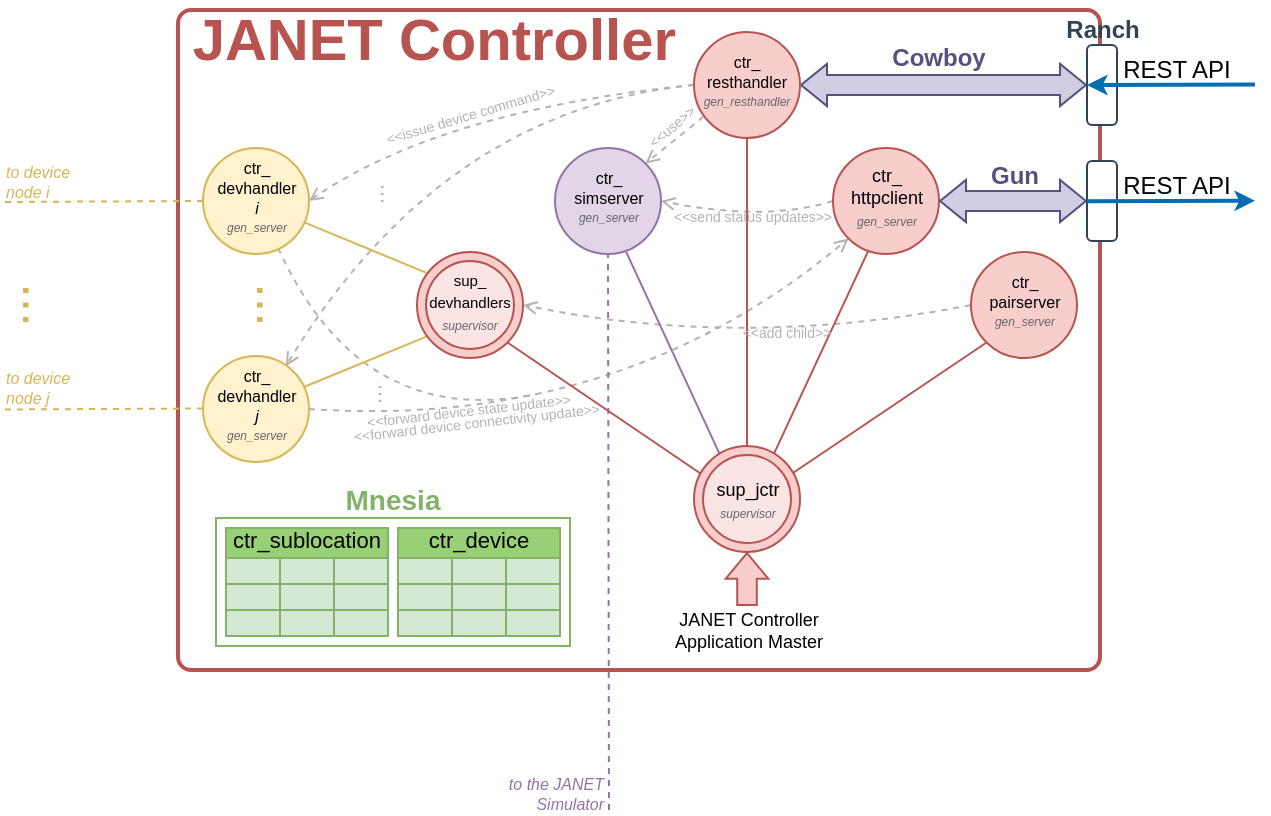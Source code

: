 <mxfile version="15.6.6" type="device"><diagram id="-euwEHuLAABueU_JKLGP" name="Page-1"><mxGraphModel dx="-1304" dy="-481" grid="1" gridSize="10" guides="1" tooltips="1" connect="1" arrows="1" fold="1" page="1" pageScale="1" pageWidth="827" pageHeight="1169" math="0" shadow="0"><root><mxCell id="0"/><mxCell id="1" parent="0"/><mxCell id="Iio4LODvZ3KNPNZBQGYx-401" value="" style="curved=1;endArrow=open;html=1;rounded=0;labelBackgroundColor=default;fontSize=29;fontColor=default;dashed=1;strokeColor=#B3B3B3;endFill=0;endSize=5;startSize=3;exitX=0;exitY=0.5;exitDx=0;exitDy=0;entryX=1;entryY=0.5;entryDx=0;entryDy=0;" edge="1" parent="1" source="Iio4LODvZ3KNPNZBQGYx-378" target="Iio4LODvZ3KNPNZBQGYx-368"><mxGeometry width="50" height="50" relative="1" as="geometry"><mxPoint x="3665.0" y="1221.5" as="sourcePoint"/><mxPoint x="3464.738" y="1364.762" as="targetPoint"/><Array as="points"><mxPoint x="3528.5" y="1224"/></Array></mxGeometry></mxCell><mxCell id="Iio4LODvZ3KNPNZBQGYx-400" value="" style="curved=1;endArrow=open;html=1;rounded=0;labelBackgroundColor=default;fontSize=29;fontColor=default;dashed=1;strokeColor=#B3B3B3;endFill=0;endSize=5;startSize=3;exitX=0;exitY=0.5;exitDx=0;exitDy=0;entryX=0.781;entryY=0.097;entryDx=0;entryDy=0;entryPerimeter=0;" edge="1" parent="1" source="Iio4LODvZ3KNPNZBQGYx-378" target="Iio4LODvZ3KNPNZBQGYx-376"><mxGeometry width="50" height="50" relative="1" as="geometry"><mxPoint x="3558.5" y="1314" as="sourcePoint"/><mxPoint x="3608.5" y="1264" as="targetPoint"/><Array as="points"><mxPoint x="3528.5" y="1224"/></Array></mxGeometry></mxCell><mxCell id="Iio4LODvZ3KNPNZBQGYx-587" value="" style="curved=1;endArrow=open;html=1;rounded=0;labelBackgroundColor=default;fontSize=29;fontColor=default;dashed=1;strokeColor=#B3B3B3;endFill=0;endSize=5;startSize=3;exitX=0;exitY=0.5;exitDx=0;exitDy=0;entryX=1;entryY=0.5;entryDx=0;entryDy=0;" edge="1" parent="1" source="Iio4LODvZ3KNPNZBQGYx-193" target="Iio4LODvZ3KNPNZBQGYx-372"><mxGeometry width="50" height="50" relative="1" as="geometry"><mxPoint x="3803.5" y="1331.5" as="sourcePoint"/><mxPoint x="3579.5" y="1331.5" as="targetPoint"/><Array as="points"><mxPoint x="3690" y="1280"/></Array></mxGeometry></mxCell><mxCell id="Iio4LODvZ3KNPNZBQGYx-409" value="" style="curved=1;endArrow=none;html=1;rounded=0;labelBackgroundColor=default;fontSize=29;fontColor=default;dashed=1;strokeColor=#B3B3B3;endFill=0;endSize=5;startSize=3;exitX=0.708;exitY=0.942;exitDx=0;exitDy=0;exitPerimeter=0;" edge="1" parent="1" source="Iio4LODvZ3KNPNZBQGYx-368"><mxGeometry width="50" height="50" relative="1" as="geometry"><mxPoint x="3472.5" y="1383.5" as="sourcePoint"/><mxPoint x="3576.5" y="1366" as="targetPoint"/><Array as="points"><mxPoint x="3488.5" y="1384"/></Array></mxGeometry></mxCell><mxCell id="Iio4LODvZ3KNPNZBQGYx-407" value="" style="curved=1;endArrow=open;html=1;rounded=0;labelBackgroundColor=default;fontSize=29;fontColor=default;dashed=1;strokeColor=#B3B3B3;endFill=0;endSize=5;startSize=3;exitX=1;exitY=0.5;exitDx=0;exitDy=0;entryX=0;entryY=1;entryDx=0;entryDy=0;" edge="1" parent="1" source="Iio4LODvZ3KNPNZBQGYx-376" target="Iio4LODvZ3KNPNZBQGYx-193"><mxGeometry width="50" height="50" relative="1" as="geometry"><mxPoint x="3708.0" y="1284" as="sourcePoint"/><mxPoint x="3503.893" y="1424.641" as="targetPoint"/><Array as="points"><mxPoint x="3618.5" y="1384"/></Array></mxGeometry></mxCell><mxCell id="Iio4LODvZ3KNPNZBQGYx-412" value="" style="curved=1;endArrow=open;html=1;rounded=0;labelBackgroundColor=default;fontSize=29;fontColor=default;dashed=1;strokeColor=#B3B3B3;endFill=0;endSize=5;startSize=3;exitX=0;exitY=0.5;exitDx=0;exitDy=0;entryX=1;entryY=0.5;entryDx=0;entryDy=0;" edge="1" parent="1" source="Iio4LODvZ3KNPNZBQGYx-379" target="Iio4LODvZ3KNPNZBQGYx-366"><mxGeometry width="50" height="50" relative="1" as="geometry"><mxPoint x="3472.5" y="1383.5" as="sourcePoint"/><mxPoint x="3742.262" y="1298.238" as="targetPoint"/><Array as="points"><mxPoint x="3678.5" y="1344"/></Array></mxGeometry></mxCell><mxCell id="Iio4LODvZ3KNPNZBQGYx-178" value="" style="rounded=1;whiteSpace=wrap;html=1;labelBackgroundColor=default;fontSize=9;strokeWidth=2;fillColor=none;gradientDirection=radial;verticalAlign=middle;strokeColor=#b85450;arcSize=2;fontColor=default;" vertex="1" parent="1"><mxGeometry x="3397" y="1174" width="461" height="330" as="geometry"/></mxCell><mxCell id="Iio4LODvZ3KNPNZBQGYx-182" style="rounded=0;orthogonalLoop=1;jettySize=auto;html=1;fontSize=28;strokeColor=#d6b656;endArrow=none;endFill=0;fillColor=#fff2cc;labelBackgroundColor=default;fontColor=default;entryX=0.094;entryY=0.796;entryDx=0;entryDy=0;entryPerimeter=0;exitX=0.947;exitY=0.295;exitDx=0;exitDy=0;exitPerimeter=0;" edge="1" parent="1" source="Iio4LODvZ3KNPNZBQGYx-376" target="Iio4LODvZ3KNPNZBQGYx-366"><mxGeometry x="3224" y="1085" as="geometry"><mxPoint x="3378.5" y="1344" as="targetPoint"/><mxPoint x="3378.5" y="1444" as="sourcePoint"/></mxGeometry></mxCell><mxCell id="Iio4LODvZ3KNPNZBQGYx-187" style="rounded=0;orthogonalLoop=1;jettySize=auto;html=1;fontSize=28;strokeColor=#9673a6;endArrow=none;endFill=0;fillColor=#e1d5e7;exitX=0.672;exitY=0.981;exitDx=0;exitDy=0;labelBackgroundColor=default;fontColor=default;entryX=0.239;entryY=0.07;entryDx=0;entryDy=0;exitPerimeter=0;entryPerimeter=0;" edge="1" parent="1" source="Iio4LODvZ3KNPNZBQGYx-372" target="Iio4LODvZ3KNPNZBQGYx-238"><mxGeometry x="3244" y="1105" as="geometry"><mxPoint x="3616.377" y="1406.855" as="targetPoint"/><mxPoint x="3581.517" y="1341.569" as="sourcePoint"/></mxGeometry></mxCell><mxCell id="Iio4LODvZ3KNPNZBQGYx-188" style="rounded=0;orthogonalLoop=1;jettySize=auto;html=1;fontSize=28;strokeColor=#b85450;endArrow=none;endFill=0;fillColor=#f8cecc;exitX=0.756;exitY=0.07;exitDx=0;exitDy=0;entryX=0.332;entryY=0.972;entryDx=0;entryDy=0;labelBackgroundColor=default;fontColor=default;exitPerimeter=0;entryPerimeter=0;" edge="1" parent="1" target="Iio4LODvZ3KNPNZBQGYx-193" source="Iio4LODvZ3KNPNZBQGYx-238"><mxGeometry x="3244" y="1105" as="geometry"><mxPoint x="3785" y="1370" as="targetPoint"/><mxPoint x="3650.138" y="1418.462" as="sourcePoint"/></mxGeometry></mxCell><mxCell id="Iio4LODvZ3KNPNZBQGYx-189" style="rounded=0;orthogonalLoop=1;jettySize=auto;html=1;fontSize=28;strokeColor=#b85450;endArrow=none;endFill=0;fillColor=#f8cecc;exitX=0.5;exitY=0;exitDx=0;exitDy=0;entryX=0.5;entryY=1;entryDx=0;entryDy=0;labelBackgroundColor=default;fontColor=default;" edge="1" parent="1" target="Iio4LODvZ3KNPNZBQGYx-378" source="Iio4LODvZ3KNPNZBQGYx-238"><mxGeometry x="3254" y="1115" as="geometry"><mxPoint x="3671.377" y="1341.092" as="targetPoint"/><mxPoint x="3634.556" y="1406.272" as="sourcePoint"/></mxGeometry></mxCell><mxCell id="Iio4LODvZ3KNPNZBQGYx-190" value="JANET Controller" style="text;html=1;align=right;verticalAlign=middle;resizable=0;points=[];autosize=1;strokeColor=none;fillColor=none;fontSize=29;fontColor=#B85450;labelBackgroundColor=none;fontStyle=1" vertex="1" parent="1"><mxGeometry x="3386.5" y="1169" width="260" height="40" as="geometry"/></mxCell><mxCell id="Iio4LODvZ3KNPNZBQGYx-193" value="ctr_&lt;br style=&quot;font-size: 9px&quot;&gt;httpclient&lt;br style=&quot;font-size: 8px&quot;&gt;&lt;font style=&quot;font-size: 6px&quot; color=&quot;#666666&quot;&gt;&lt;i style=&quot;line-height: 1&quot;&gt;gen_server&lt;/i&gt;&lt;/font&gt;" style="ellipse;whiteSpace=wrap;html=1;aspect=fixed;fontSize=9;fillColor=#f8cecc;strokeColor=#b85450;spacingTop=-3;labelBackgroundColor=none;fontColor=default;" vertex="1" parent="1"><mxGeometry x="3724.5" y="1243" width="53" height="53" as="geometry"/></mxCell><mxCell id="Iio4LODvZ3KNPNZBQGYx-241" value="&amp;lt;&amp;lt;add child&amp;gt;&amp;gt;" style="text;html=1;align=center;verticalAlign=middle;resizable=0;points=[];autosize=1;strokeColor=none;fillColor=none;fontSize=7;fontColor=#B3B3B3;rotation=0;labelBackgroundColor=none;" vertex="1" parent="1"><mxGeometry x="3670.5" y="1330.5" width="60" height="10" as="geometry"/></mxCell><mxCell id="Iio4LODvZ3KNPNZBQGYx-242" value="" style="shape=flexArrow;endArrow=classic;startArrow=classic;html=1;rounded=0;fontSize=9;fontColor=default;strokeColor=#56517e;fillColor=#d0cee2;exitX=1;exitY=0.5;exitDx=0;exitDy=0;width=10;endSize=4;startWidth=10.048;startSize=4;endWidth=10.048;labelBackgroundColor=default;entryX=0;entryY=0.5;entryDx=0;entryDy=0;" edge="1" parent="1" source="Iio4LODvZ3KNPNZBQGYx-378" target="Iio4LODvZ3KNPNZBQGYx-245"><mxGeometry x="3708" y="1173.38" width="100" height="100" as="geometry"><mxPoint x="3709.5" y="1211.38" as="sourcePoint"/><mxPoint x="3894" y="1211.38" as="targetPoint"/></mxGeometry></mxCell><mxCell id="Iio4LODvZ3KNPNZBQGYx-243" value="Cowboy" style="text;html=1;align=center;verticalAlign=middle;resizable=0;points=[];autosize=1;strokeColor=none;fillColor=none;fontSize=12;fontColor=#56517E;fontStyle=1;labelBackgroundColor=none;" vertex="1" parent="1"><mxGeometry x="3746.5" y="1188" width="60" height="20" as="geometry"/></mxCell><mxCell id="Iio4LODvZ3KNPNZBQGYx-245" value="" style="rounded=1;whiteSpace=wrap;html=1;shadow=0;labelBackgroundColor=default;sketch=0;fontSize=14;strokeColor=#314354;strokeWidth=1;fillColor=default;gradientDirection=radial;align=center;verticalAlign=middle;fontColor=default;arcSize=17;" vertex="1" parent="1"><mxGeometry x="3851.5" y="1191.5" width="15" height="40" as="geometry"/></mxCell><mxCell id="Iio4LODvZ3KNPNZBQGYx-246" style="rounded=0;orthogonalLoop=1;jettySize=auto;html=1;fontSize=28;strokeColor=#006EAF;endArrow=classic;endFill=1;fillColor=#1ba1e2;strokeWidth=2;endSize=4;labelBackgroundColor=default;fontColor=default;entryX=0;entryY=0.5;entryDx=0;entryDy=0;" edge="1" parent="1" target="Iio4LODvZ3KNPNZBQGYx-245"><mxGeometry x="3623.76" y="971.06" as="geometry"><mxPoint x="3898.5" y="1212" as="targetPoint"/><mxPoint x="3935.5" y="1211.3" as="sourcePoint"/></mxGeometry></mxCell><mxCell id="Iio4LODvZ3KNPNZBQGYx-247" value="REST API" style="text;html=1;align=center;verticalAlign=middle;resizable=0;points=[];autosize=1;strokeColor=none;fillColor=none;fontSize=12;fontColor=default;labelBackgroundColor=none;" vertex="1" parent="1"><mxGeometry x="3860.5" y="1193.5" width="70" height="20" as="geometry"/></mxCell><mxCell id="Iio4LODvZ3KNPNZBQGYx-250" style="edgeStyle=none;rounded=0;orthogonalLoop=1;jettySize=auto;html=1;dashed=1;fontSize=12;fontColor=default;startArrow=none;endArrow=none;endFill=0;startSize=4;endSize=4;strokeColor=#d6b656;strokeWidth=1;fillColor=#fff2cc;startFill=0;labelBackgroundColor=none;exitX=0;exitY=0.5;exitDx=0;exitDy=0;" edge="1" parent="1" source="Iio4LODvZ3KNPNZBQGYx-368"><mxGeometry relative="1" as="geometry"><mxPoint x="3308.5" y="1270" as="targetPoint"/><mxPoint x="3338.5" y="1249" as="sourcePoint"/></mxGeometry></mxCell><mxCell id="Iio4LODvZ3KNPNZBQGYx-255" value="..." style="text;align=center;verticalAlign=middle;resizable=0;points=[];autosize=1;strokeColor=none;fillColor=none;fontSize=26;spacing=0;fontColor=#D6B656;labelBackgroundColor=none;rotation=90;" vertex="1" parent="1"><mxGeometry x="3428.5" y="1301.5" width="40" height="40" as="geometry"/></mxCell><mxCell id="Iio4LODvZ3KNPNZBQGYx-361" value="" style="group;fontColor=default;labelBackgroundColor=none;spacingLeft=0;" vertex="1" connectable="0" parent="1"><mxGeometry x="3655" y="1392" width="53" height="53" as="geometry"/></mxCell><mxCell id="Iio4LODvZ3KNPNZBQGYx-238" value="" style="ellipse;whiteSpace=wrap;html=1;aspect=fixed;shadow=0;labelBackgroundColor=default;sketch=0;fontSize=9;strokeColor=#b85450;strokeWidth=1;fillColor=#f8cecc;gradientDirection=radial;align=center;verticalAlign=top;fontColor=default;" vertex="1" parent="Iio4LODvZ3KNPNZBQGYx-361"><mxGeometry width="53" height="53" as="geometry"/></mxCell><mxCell id="Iio4LODvZ3KNPNZBQGYx-239" value="sup_jctr&lt;br style=&quot;font-size: 8px&quot;&gt;&lt;font style=&quot;font-size: 6px&quot; color=&quot;#666666&quot;&gt;&lt;i style=&quot;line-height: 1&quot;&gt;supervisor&lt;/i&gt;&lt;/font&gt;" style="ellipse;whiteSpace=wrap;html=1;aspect=fixed;shadow=0;labelBackgroundColor=none;sketch=0;fontSize=9;strokeColor=#b85450;strokeWidth=1;fillColor=#fbe5e4;gradientDirection=radial;align=center;verticalAlign=middle;spacingTop=1;spacingLeft=0;fontColor=default;" vertex="1" parent="Iio4LODvZ3KNPNZBQGYx-361"><mxGeometry x="4.5" y="4.5" width="44" height="44" as="geometry"/></mxCell><mxCell id="Iio4LODvZ3KNPNZBQGYx-365" value="" style="group;fontColor=default;labelBackgroundColor=none;" vertex="1" connectable="0" parent="1"><mxGeometry x="3516.5" y="1295" width="53" height="53" as="geometry"/></mxCell><mxCell id="Iio4LODvZ3KNPNZBQGYx-366" value="" style="ellipse;whiteSpace=wrap;html=1;aspect=fixed;shadow=0;labelBackgroundColor=default;sketch=0;fontSize=9;strokeColor=#b85450;strokeWidth=1;fillColor=#f8cecc;gradientDirection=radial;align=center;verticalAlign=top;fontColor=default;" vertex="1" parent="Iio4LODvZ3KNPNZBQGYx-365"><mxGeometry width="53" height="53" as="geometry"/></mxCell><mxCell id="Iio4LODvZ3KNPNZBQGYx-367" value="&lt;font style=&quot;font-size: 7.5px&quot;&gt;&lt;font style=&quot;font-size: 7.5px&quot;&gt;sup_&lt;br&gt;devhandlers&lt;/font&gt;&lt;br&gt;&lt;/font&gt;&lt;font style=&quot;font-size: 6px&quot; color=&quot;#666666&quot;&gt;&lt;i style=&quot;line-height: 1&quot;&gt;supervisor&lt;/i&gt;&lt;/font&gt;" style="ellipse;whiteSpace=wrap;html=1;aspect=fixed;shadow=0;labelBackgroundColor=none;sketch=0;fontSize=9;strokeColor=#b85450;strokeWidth=1;fillColor=#fbe5e4;gradientDirection=radial;align=center;verticalAlign=middle;spacingTop=-3;spacingLeft=0;fontColor=default;" vertex="1" parent="Iio4LODvZ3KNPNZBQGYx-365"><mxGeometry x="4.5" y="4.5" width="44" height="44" as="geometry"/></mxCell><mxCell id="Iio4LODvZ3KNPNZBQGYx-368" value="ctr_&lt;br&gt;devhandler&lt;br&gt;&lt;i&gt;i&lt;/i&gt;&lt;br&gt;&lt;font style=&quot;font-size: 6px&quot; color=&quot;#666666&quot;&gt;&lt;i style=&quot;line-height: 1&quot;&gt;gen_server&lt;/i&gt;&lt;/font&gt;" style="ellipse;whiteSpace=wrap;html=1;aspect=fixed;fontSize=8;fillColor=#fff2cc;strokeColor=#d6b656;spacingTop=-3;labelBackgroundColor=none;fontColor=default;" vertex="1" parent="1"><mxGeometry x="3409.5" y="1243" width="53" height="53" as="geometry"/></mxCell><mxCell id="Iio4LODvZ3KNPNZBQGYx-372" value="ctr_&lt;br&gt;simserver&lt;br&gt;&lt;font style=&quot;font-size: 6px&quot; color=&quot;#666666&quot;&gt;&lt;i style=&quot;line-height: 1&quot;&gt;gen_server&lt;/i&gt;&lt;/font&gt;" style="ellipse;whiteSpace=wrap;html=1;aspect=fixed;fontSize=8;fillColor=#e1d5e7;strokeColor=#9673a6;spacingTop=-3;labelBackgroundColor=none;fontColor=default;" vertex="1" parent="1"><mxGeometry x="3585.5" y="1243" width="53" height="53" as="geometry"/></mxCell><mxCell id="Iio4LODvZ3KNPNZBQGYx-374" value="to the JANET&lt;br&gt;Simulator" style="text;html=1;align=right;verticalAlign=middle;resizable=0;points=[];autosize=1;strokeColor=none;fillColor=none;fontSize=8;fontColor=#9673A6;fontStyle=2;labelBackgroundColor=none;" vertex="1" parent="1"><mxGeometry x="3550.5" y="1556" width="60" height="20" as="geometry"/></mxCell><mxCell id="Iio4LODvZ3KNPNZBQGYx-376" value="ctr_&lt;br&gt;devhandler&lt;br&gt;&lt;i&gt;j&lt;/i&gt;&lt;br&gt;&lt;font style=&quot;font-size: 6px&quot; color=&quot;#666666&quot;&gt;&lt;i style=&quot;line-height: 1&quot;&gt;gen_server&lt;/i&gt;&lt;/font&gt;" style="ellipse;whiteSpace=wrap;html=1;aspect=fixed;fontSize=8;fillColor=#fff2cc;strokeColor=#d6b656;spacingTop=-3;labelBackgroundColor=none;fontColor=default;" vertex="1" parent="1"><mxGeometry x="3409.5" y="1347" width="53" height="53" as="geometry"/></mxCell><mxCell id="Iio4LODvZ3KNPNZBQGYx-378" value="ctr_&lt;br&gt;resthandler&lt;br&gt;&lt;font style=&quot;font-size: 6px&quot; color=&quot;#666666&quot;&gt;&lt;i style=&quot;line-height: 1&quot;&gt;gen_resthandler&lt;/i&gt;&lt;/font&gt;" style="ellipse;whiteSpace=wrap;html=1;aspect=fixed;fontSize=8;fillColor=#f8cecc;strokeColor=#b85450;spacingTop=-3;labelBackgroundColor=none;fontColor=default;" vertex="1" parent="1"><mxGeometry x="3655" y="1185" width="53" height="53" as="geometry"/></mxCell><mxCell id="Iio4LODvZ3KNPNZBQGYx-379" value="ctr_&lt;br&gt;pairserver&lt;br&gt;&lt;font style=&quot;font-size: 6px&quot; color=&quot;#666666&quot;&gt;&lt;i style=&quot;line-height: 1&quot;&gt;gen_server&lt;/i&gt;&lt;/font&gt;" style="ellipse;whiteSpace=wrap;html=1;aspect=fixed;fontSize=8;fillColor=#f8cecc;strokeColor=#b85450;spacingTop=-3;labelBackgroundColor=none;fontColor=default;" vertex="1" parent="1"><mxGeometry x="3793.5" y="1295" width="53" height="53" as="geometry"/></mxCell><mxCell id="Iio4LODvZ3KNPNZBQGYx-380" value="" style="shape=flexArrow;endArrow=classic;startArrow=classic;html=1;rounded=0;fontSize=9;fontColor=default;strokeColor=#56517e;fillColor=#d0cee2;width=10;endSize=4;startWidth=10.048;startSize=4;endWidth=10.048;labelBackgroundColor=default;entryX=0;entryY=0.5;entryDx=0;entryDy=0;exitX=1;exitY=0.5;exitDx=0;exitDy=0;" edge="1" parent="1" source="Iio4LODvZ3KNPNZBQGYx-193" target="Iio4LODvZ3KNPNZBQGYx-382"><mxGeometry x="3780.5" y="1265.33" width="100" height="100" as="geometry"><mxPoint x="3928.5" y="1368" as="sourcePoint"/><mxPoint x="3852.5" y="1303" as="targetPoint"/></mxGeometry></mxCell><mxCell id="Iio4LODvZ3KNPNZBQGYx-381" value="Gun" style="text;html=1;align=center;verticalAlign=middle;resizable=0;points=[];autosize=1;strokeColor=none;fillColor=none;fontSize=12;fontColor=#56517E;fontStyle=1;labelBackgroundColor=none;" vertex="1" parent="1"><mxGeometry x="3794.5" y="1246.5" width="40" height="20" as="geometry"/></mxCell><mxCell id="Iio4LODvZ3KNPNZBQGYx-382" value="" style="rounded=1;whiteSpace=wrap;html=1;shadow=0;labelBackgroundColor=default;sketch=0;fontSize=14;strokeColor=#314354;strokeWidth=1;fillColor=default;gradientDirection=radial;align=center;verticalAlign=middle;fontColor=default;arcSize=17;" vertex="1" parent="1"><mxGeometry x="3851.5" y="1249.5" width="15" height="40" as="geometry"/></mxCell><mxCell id="Iio4LODvZ3KNPNZBQGYx-383" style="rounded=0;orthogonalLoop=1;jettySize=auto;html=1;fontSize=28;strokeColor=#006EAF;endArrow=classic;endFill=1;fillColor=#1ba1e2;strokeWidth=2;endSize=4;labelBackgroundColor=default;fontColor=default;" edge="1" parent="1"><mxGeometry x="3623.76" y="1028.94" as="geometry"><mxPoint x="3935.5" y="1269.38" as="targetPoint"/><mxPoint x="3851.5" y="1269.58" as="sourcePoint"/></mxGeometry></mxCell><mxCell id="Iio4LODvZ3KNPNZBQGYx-384" value="REST API" style="text;html=1;align=center;verticalAlign=middle;resizable=0;points=[];autosize=1;strokeColor=none;fillColor=none;fontSize=12;fontColor=default;labelBackgroundColor=none;" vertex="1" parent="1"><mxGeometry x="3860.5" y="1251.5" width="70" height="20" as="geometry"/></mxCell><mxCell id="Iio4LODvZ3KNPNZBQGYx-385" style="rounded=0;orthogonalLoop=1;jettySize=auto;html=1;fontSize=28;strokeColor=#b85450;endArrow=none;endFill=0;fillColor=#f8cecc;labelBackgroundColor=default;fontColor=default;exitX=0.93;exitY=0.257;exitDx=0;exitDy=0;exitPerimeter=0;entryX=0;entryY=1;entryDx=0;entryDy=0;" edge="1" parent="1" source="Iio4LODvZ3KNPNZBQGYx-238" target="Iio4LODvZ3KNPNZBQGYx-379"><mxGeometry x="3254" y="1115" as="geometry"><mxPoint x="3878.5" y="1374" as="targetPoint"/><mxPoint x="3908.5" y="1444" as="sourcePoint"/></mxGeometry></mxCell><mxCell id="Iio4LODvZ3KNPNZBQGYx-386" value="" style="group;fontColor=default;labelBackgroundColor=default;" vertex="1" connectable="0" parent="1"><mxGeometry x="3637.5" y="1445" width="90" height="54" as="geometry"/></mxCell><mxCell id="Iio4LODvZ3KNPNZBQGYx-179" value="" style="shape=flexArrow;endArrow=classic;html=1;rounded=0;width=9.767;endSize=3.944;strokeColor=#b85450;endWidth=10.535;entryX=0.5;entryY=1;entryDx=0;entryDy=0;fillColor=#f8cecc;labelBackgroundColor=default;fontColor=default;" edge="1" parent="Iio4LODvZ3KNPNZBQGYx-386"><mxGeometry width="50" height="50" relative="1" as="geometry"><mxPoint x="44" y="27" as="sourcePoint"/><mxPoint x="44" as="targetPoint"/></mxGeometry></mxCell><mxCell id="Iio4LODvZ3KNPNZBQGYx-180" value="JANET Controller&#10;Application Master" style="text;align=center;verticalAlign=middle;resizable=0;points=[];autosize=1;strokeColor=none;fillColor=none;fontSize=9;labelBackgroundColor=none;fontColor=default;" vertex="1" parent="Iio4LODvZ3KNPNZBQGYx-386"><mxGeometry y="24" width="90" height="30" as="geometry"/></mxCell><mxCell id="Iio4LODvZ3KNPNZBQGYx-387" style="rounded=0;orthogonalLoop=1;jettySize=auto;html=1;fontSize=28;strokeColor=#d6b656;endArrow=none;endFill=0;entryX=0.956;entryY=0.702;entryDx=0;entryDy=0;fillColor=#fff2cc;labelBackgroundColor=default;fontColor=default;exitX=0.09;exitY=0.197;exitDx=0;exitDy=0;exitPerimeter=0;entryPerimeter=0;" edge="1" parent="1" source="Iio4LODvZ3KNPNZBQGYx-366" target="Iio4LODvZ3KNPNZBQGYx-368"><mxGeometry x="3234" y="1095" as="geometry"><mxPoint x="3490.238" y="1307.762" as="targetPoint"/><mxPoint x="3378.5" y="1334" as="sourcePoint"/></mxGeometry></mxCell><mxCell id="Iio4LODvZ3KNPNZBQGYx-244" value="&lt;font&gt;Ranch&lt;/font&gt;" style="text;html=1;align=center;verticalAlign=middle;resizable=0;points=[];autosize=1;strokeColor=none;fillColor=none;fontSize=12;fontColor=#314354;fontStyle=1;labelBackgroundColor=none;" vertex="1" parent="1"><mxGeometry x="3834" y="1173.5" width="50" height="20" as="geometry"/></mxCell><mxCell id="Iio4LODvZ3KNPNZBQGYx-393" style="edgeStyle=none;rounded=0;orthogonalLoop=1;jettySize=auto;html=1;dashed=1;fontSize=12;fontColor=default;startArrow=none;endArrow=none;endFill=0;startSize=4;endSize=4;strokeColor=#d6b656;strokeWidth=1;fillColor=#fff2cc;startFill=0;labelBackgroundColor=default;exitX=0;exitY=0.5;exitDx=0;exitDy=0;" edge="1" parent="1"><mxGeometry relative="1" as="geometry"><mxPoint x="3308.5" y="1373.75" as="targetPoint"/><mxPoint x="3409.5" y="1373.25" as="sourcePoint"/></mxGeometry></mxCell><mxCell id="Iio4LODvZ3KNPNZBQGYx-395" value="to device&lt;br style=&quot;font-size: 8px&quot;&gt;node i" style="text;html=1;align=left;verticalAlign=middle;resizable=0;points=[];autosize=1;strokeColor=none;fillColor=none;fontSize=8;fontColor=#D6B656;fontStyle=2;labelBackgroundColor=none;" vertex="1" parent="1"><mxGeometry x="3308.5" y="1249.5" width="50" height="20" as="geometry"/></mxCell><mxCell id="Iio4LODvZ3KNPNZBQGYx-396" value="to device&lt;br style=&quot;font-size: 8px&quot;&gt;node j" style="text;html=1;align=left;verticalAlign=middle;resizable=0;points=[];autosize=1;strokeColor=none;fillColor=none;fontSize=8;fontColor=#D6B656;fontStyle=2;labelBackgroundColor=none;" vertex="1" parent="1"><mxGeometry x="3308.5" y="1353" width="50" height="20" as="geometry"/></mxCell><mxCell id="Iio4LODvZ3KNPNZBQGYx-397" value="..." style="text;align=center;verticalAlign=middle;resizable=0;points=[];autosize=1;strokeColor=none;fillColor=none;fontSize=26;spacing=0;fontColor=#D6B656;labelBackgroundColor=none;rotation=90;" vertex="1" parent="1"><mxGeometry x="3311.5" y="1301.5" width="40" height="40" as="geometry"/></mxCell><mxCell id="Iio4LODvZ3KNPNZBQGYx-398" value="" style="endArrow=open;html=1;rounded=0;fontSize=9;fontColor=default;strokeColor=#B3B3B3;exitX=0.09;exitY=0.798;exitDx=0;exitDy=0;entryX=1;entryY=0;entryDx=0;entryDy=0;fillColor=#f5f5f5;gradientColor=#b3b3b3;endSize=5;startSize=3;endFill=0;dashed=1;labelBackgroundColor=default;exitPerimeter=0;" edge="1" parent="1" source="Iio4LODvZ3KNPNZBQGYx-378" target="Iio4LODvZ3KNPNZBQGYx-372"><mxGeometry width="50" height="50" relative="1" as="geometry"><mxPoint x="3803.5" y="1331.5" as="sourcePoint"/><mxPoint x="3579.5" y="1331.5" as="targetPoint"/></mxGeometry></mxCell><mxCell id="Iio4LODvZ3KNPNZBQGYx-403" value="&amp;lt;&amp;lt;issue device command&amp;gt;&amp;gt;" style="text;html=1;align=center;verticalAlign=middle;resizable=0;points=[];autosize=1;strokeColor=none;fillColor=none;fontSize=7;fontColor=#B3B3B3;rotation=343.5;labelBackgroundColor=none;" vertex="1" parent="1"><mxGeometry x="3493" y="1222" width="100" height="10" as="geometry"/></mxCell><mxCell id="Iio4LODvZ3KNPNZBQGYx-408" value="&amp;lt;&amp;lt;use&amp;gt;&amp;gt;" style="text;html=1;align=center;verticalAlign=middle;resizable=0;points=[];autosize=1;strokeColor=none;fillColor=none;fontSize=7;fontColor=#B3B3B3;rotation=-40;labelBackgroundColor=none;" vertex="1" parent="1"><mxGeometry x="3624" y="1228" width="40" height="10" as="geometry"/></mxCell><mxCell id="Iio4LODvZ3KNPNZBQGYx-410" value="&lt;span style=&quot;font-family: arial, sans-serif; font-size: 11px; text-align: left;&quot;&gt;…&lt;/span&gt;" style="text;html=1;align=center;verticalAlign=middle;resizable=0;points=[];autosize=1;strokeColor=none;fillColor=none;fontSize=11;fontColor=#B3B3B3;rotation=90;labelBackgroundColor=default;" vertex="1" parent="1"><mxGeometry x="3486.5" y="1355" width="30" height="20" as="geometry"/></mxCell><mxCell id="Iio4LODvZ3KNPNZBQGYx-411" value="&amp;lt;&amp;lt;forward device state update&amp;gt;&amp;gt;" style="text;html=1;align=center;verticalAlign=middle;resizable=0;points=[];autosize=1;strokeColor=none;fillColor=none;fontSize=7;fontColor=#B3B3B3;rotation=353.5;labelBackgroundColor=none;" vertex="1" parent="1"><mxGeometry x="3482" y="1370" width="120" height="10" as="geometry"/></mxCell><mxCell id="Iio4LODvZ3KNPNZBQGYx-413" value="&lt;span style=&quot;font-family: arial, sans-serif; font-size: 11px; text-align: left;&quot;&gt;…&lt;/span&gt;" style="text;html=1;align=center;verticalAlign=middle;resizable=0;points=[];autosize=1;strokeColor=none;fillColor=none;fontSize=11;fontColor=#B3B3B3;rotation=90;labelBackgroundColor=default;" vertex="1" parent="1"><mxGeometry x="3488" y="1255.5" width="30" height="20" as="geometry"/></mxCell><mxCell id="Iio4LODvZ3KNPNZBQGYx-589" value="&amp;lt;&amp;lt;send status updates&amp;gt;&amp;gt;" style="text;html=1;align=center;verticalAlign=middle;resizable=0;points=[];autosize=1;strokeColor=none;fillColor=none;fontSize=7;fontColor=#B3B3B3;rotation=0;labelBackgroundColor=none;" vertex="1" parent="1"><mxGeometry x="3638.5" y="1272.5" width="90" height="10" as="geometry"/></mxCell><mxCell id="Iio4LODvZ3KNPNZBQGYx-590" value="&amp;lt;&amp;lt;forward device connectivity update&amp;gt;&amp;gt;" style="text;html=1;align=center;verticalAlign=middle;resizable=0;points=[];autosize=1;strokeColor=none;fillColor=none;fontSize=7;fontColor=#B3B3B3;rotation=353.5;labelBackgroundColor=none;" vertex="1" parent="1"><mxGeometry x="3475.5" y="1376" width="140" height="10" as="geometry"/></mxCell><mxCell id="Iio4LODvZ3KNPNZBQGYx-653" value="" style="group;fontColor=default;" vertex="1" connectable="0" parent="1"><mxGeometry x="3416" y="1428" width="177" height="64" as="geometry"/></mxCell><mxCell id="Iio4LODvZ3KNPNZBQGYx-622" value="" style="group" vertex="1" connectable="0" parent="Iio4LODvZ3KNPNZBQGYx-653"><mxGeometry x="5" y="5" width="81" height="54" as="geometry"/></mxCell><mxCell id="Iio4LODvZ3KNPNZBQGYx-608" value="" style="rounded=1;whiteSpace=wrap;html=1;fillColor=#d5e8d4;strokeColor=none;strokeWidth=1;fontSize=14;arcSize=0;labelPosition=center;verticalLabelPosition=middle;align=center;verticalAlign=top;spacingBottom=0;spacingTop=-7;fontColor=default;labelBackgroundColor=default;" vertex="1" parent="Iio4LODvZ3KNPNZBQGYx-622"><mxGeometry y="14.6" width="81" height="39" as="geometry"/></mxCell><mxCell id="Iio4LODvZ3KNPNZBQGYx-609" value="ctr_sublocation" style="shape=table;startSize=15;container=1;collapsible=0;childLayout=tableLayout;fontStyle=0;align=center;pointerEvents=1;shadow=0;labelBackgroundColor=none;sketch=0;fontSize=11;strokeWidth=1;fillColor=#97D077;gradientDirection=radial;html=0;strokeColor=#82b366;verticalAlign=middle;spacingTop=-4;fontColor=default;" vertex="1" parent="Iio4LODvZ3KNPNZBQGYx-622"><mxGeometry width="81" height="54" as="geometry"/></mxCell><mxCell id="Iio4LODvZ3KNPNZBQGYx-610" style="shape=partialRectangle;html=1;whiteSpace=wrap;collapsible=0;dropTarget=0;pointerEvents=0;fillColor=none;top=0;left=0;bottom=0;right=0;points=[[0,0.5],[1,0.5]];portConstraint=eastwest;shadow=1;labelBackgroundColor=default;sketch=1;fontSize=16;fontColor=default;strokeWidth=2;align=center;verticalAlign=middle;strokeColor=default;" vertex="1" parent="Iio4LODvZ3KNPNZBQGYx-609"><mxGeometry y="15" width="81" height="13" as="geometry"/></mxCell><mxCell id="Iio4LODvZ3KNPNZBQGYx-611" style="shape=partialRectangle;html=1;whiteSpace=wrap;connectable=0;fillColor=none;top=0;left=0;bottom=0;right=0;overflow=hidden;pointerEvents=1;shadow=1;labelBackgroundColor=default;sketch=0;fontSize=16;fontColor=default;strokeWidth=2;align=center;verticalAlign=middle;strokeColor=default;" vertex="1" parent="Iio4LODvZ3KNPNZBQGYx-610"><mxGeometry width="27" height="13" as="geometry"><mxRectangle width="27" height="13" as="alternateBounds"/></mxGeometry></mxCell><mxCell id="Iio4LODvZ3KNPNZBQGYx-612" style="shape=partialRectangle;html=1;whiteSpace=wrap;connectable=0;fillColor=none;top=0;left=0;bottom=0;right=0;overflow=hidden;pointerEvents=1;shadow=1;labelBackgroundColor=default;sketch=0;fontSize=16;fontColor=default;strokeWidth=2;align=center;verticalAlign=middle;strokeColor=default;" vertex="1" parent="Iio4LODvZ3KNPNZBQGYx-610"><mxGeometry x="27" width="27" height="13" as="geometry"><mxRectangle width="27" height="13" as="alternateBounds"/></mxGeometry></mxCell><mxCell id="Iio4LODvZ3KNPNZBQGYx-613" style="shape=partialRectangle;html=1;whiteSpace=wrap;connectable=0;fillColor=none;top=0;left=0;bottom=0;right=0;overflow=hidden;pointerEvents=1;shadow=1;labelBackgroundColor=default;sketch=0;fontSize=16;fontColor=default;strokeWidth=2;align=center;verticalAlign=middle;strokeColor=default;" vertex="1" parent="Iio4LODvZ3KNPNZBQGYx-610"><mxGeometry x="54" width="27" height="13" as="geometry"><mxRectangle width="27" height="13" as="alternateBounds"/></mxGeometry></mxCell><mxCell id="Iio4LODvZ3KNPNZBQGYx-614" value="" style="shape=partialRectangle;html=1;whiteSpace=wrap;collapsible=0;dropTarget=0;pointerEvents=0;fillColor=none;top=0;left=0;bottom=0;right=0;points=[[0,0.5],[1,0.5]];portConstraint=eastwest;shadow=1;labelBackgroundColor=default;sketch=1;fontSize=16;fontColor=default;strokeWidth=2;align=center;verticalAlign=middle;" vertex="1" parent="Iio4LODvZ3KNPNZBQGYx-609"><mxGeometry y="28" width="81" height="13" as="geometry"/></mxCell><mxCell id="Iio4LODvZ3KNPNZBQGYx-615" value="" style="shape=partialRectangle;html=1;whiteSpace=wrap;connectable=0;fillColor=none;top=0;left=0;bottom=0;right=0;overflow=hidden;pointerEvents=1;shadow=1;labelBackgroundColor=default;sketch=0;fontSize=16;fontColor=default;strokeWidth=2;align=center;verticalAlign=middle;strokeColor=default;" vertex="1" parent="Iio4LODvZ3KNPNZBQGYx-614"><mxGeometry width="27" height="13" as="geometry"><mxRectangle width="27" height="13" as="alternateBounds"/></mxGeometry></mxCell><mxCell id="Iio4LODvZ3KNPNZBQGYx-616" value="" style="shape=partialRectangle;html=1;whiteSpace=wrap;connectable=0;fillColor=none;top=0;left=0;bottom=0;right=0;overflow=hidden;pointerEvents=1;shadow=1;labelBackgroundColor=default;sketch=0;fontSize=16;fontColor=default;strokeWidth=2;align=center;verticalAlign=middle;" vertex="1" parent="Iio4LODvZ3KNPNZBQGYx-614"><mxGeometry x="27" width="27" height="13" as="geometry"><mxRectangle width="27" height="13" as="alternateBounds"/></mxGeometry></mxCell><mxCell id="Iio4LODvZ3KNPNZBQGYx-617" value="" style="shape=partialRectangle;html=1;whiteSpace=wrap;connectable=0;fillColor=none;top=0;left=0;bottom=0;right=0;overflow=hidden;pointerEvents=1;shadow=1;labelBackgroundColor=default;sketch=0;fontSize=16;fontColor=default;strokeWidth=2;align=center;verticalAlign=middle;strokeColor=default;" vertex="1" parent="Iio4LODvZ3KNPNZBQGYx-614"><mxGeometry x="54" width="27" height="13" as="geometry"><mxRectangle width="27" height="13" as="alternateBounds"/></mxGeometry></mxCell><mxCell id="Iio4LODvZ3KNPNZBQGYx-618" value="" style="shape=partialRectangle;html=1;whiteSpace=wrap;collapsible=0;dropTarget=0;pointerEvents=0;fillColor=none;top=0;left=0;bottom=0;right=0;points=[[0,0.5],[1,0.5]];portConstraint=eastwest;shadow=1;labelBackgroundColor=default;sketch=1;fontSize=16;fontColor=default;strokeWidth=2;align=center;verticalAlign=middle;" vertex="1" parent="Iio4LODvZ3KNPNZBQGYx-609"><mxGeometry y="41" width="81" height="13" as="geometry"/></mxCell><mxCell id="Iio4LODvZ3KNPNZBQGYx-619" value="" style="shape=partialRectangle;html=1;whiteSpace=wrap;connectable=0;fillColor=none;top=0;left=0;bottom=0;right=0;overflow=hidden;pointerEvents=1;shadow=1;labelBackgroundColor=default;sketch=0;fontSize=16;fontColor=default;strokeWidth=2;align=center;verticalAlign=middle;strokeColor=default;" vertex="1" parent="Iio4LODvZ3KNPNZBQGYx-618"><mxGeometry width="27" height="13" as="geometry"><mxRectangle width="27" height="13" as="alternateBounds"/></mxGeometry></mxCell><mxCell id="Iio4LODvZ3KNPNZBQGYx-620" value="" style="shape=partialRectangle;html=1;whiteSpace=wrap;connectable=0;fillColor=none;top=0;left=0;bottom=0;right=0;overflow=hidden;pointerEvents=1;shadow=1;labelBackgroundColor=default;sketch=0;fontSize=16;fontColor=default;strokeWidth=2;align=center;verticalAlign=middle;" vertex="1" parent="Iio4LODvZ3KNPNZBQGYx-618"><mxGeometry x="27" width="27" height="13" as="geometry"><mxRectangle width="27" height="13" as="alternateBounds"/></mxGeometry></mxCell><mxCell id="Iio4LODvZ3KNPNZBQGYx-621" value="" style="shape=partialRectangle;html=1;whiteSpace=wrap;connectable=0;fillColor=none;top=0;left=0;bottom=0;right=0;overflow=hidden;pointerEvents=1;shadow=1;labelBackgroundColor=default;sketch=0;fontSize=16;fontColor=default;strokeWidth=2;align=center;verticalAlign=middle;" vertex="1" parent="Iio4LODvZ3KNPNZBQGYx-618"><mxGeometry x="54" width="27" height="13" as="geometry"><mxRectangle width="27" height="13" as="alternateBounds"/></mxGeometry></mxCell><mxCell id="Iio4LODvZ3KNPNZBQGYx-638" value="" style="group;fontColor=default;" vertex="1" connectable="0" parent="Iio4LODvZ3KNPNZBQGYx-653"><mxGeometry x="91" y="5" width="81" height="54" as="geometry"/></mxCell><mxCell id="Iio4LODvZ3KNPNZBQGYx-639" value="" style="rounded=1;whiteSpace=wrap;html=1;fillColor=#d5e8d4;strokeColor=none;strokeWidth=1;fontSize=14;arcSize=0;labelPosition=center;verticalLabelPosition=middle;align=center;verticalAlign=top;spacingBottom=0;spacingTop=-7;fontColor=default;labelBackgroundColor=default;" vertex="1" parent="Iio4LODvZ3KNPNZBQGYx-638"><mxGeometry y="14.6" width="81" height="39" as="geometry"/></mxCell><mxCell id="Iio4LODvZ3KNPNZBQGYx-640" value="ctr_device" style="shape=table;startSize=15;container=1;collapsible=0;childLayout=tableLayout;fontStyle=0;align=center;pointerEvents=1;shadow=0;labelBackgroundColor=none;sketch=0;fontSize=11;strokeWidth=1;fillColor=#97D077;gradientDirection=radial;html=0;strokeColor=#82b366;verticalAlign=middle;spacingTop=-4;fontColor=default;" vertex="1" parent="Iio4LODvZ3KNPNZBQGYx-638"><mxGeometry width="81" height="54" as="geometry"/></mxCell><mxCell id="Iio4LODvZ3KNPNZBQGYx-641" style="shape=partialRectangle;html=1;whiteSpace=wrap;collapsible=0;dropTarget=0;pointerEvents=0;fillColor=none;top=0;left=0;bottom=0;right=0;points=[[0,0.5],[1,0.5]];portConstraint=eastwest;shadow=1;labelBackgroundColor=default;sketch=1;fontSize=16;fontColor=default;strokeWidth=2;align=center;verticalAlign=middle;strokeColor=default;" vertex="1" parent="Iio4LODvZ3KNPNZBQGYx-640"><mxGeometry y="15" width="81" height="13" as="geometry"/></mxCell><mxCell id="Iio4LODvZ3KNPNZBQGYx-642" style="shape=partialRectangle;html=1;whiteSpace=wrap;connectable=0;fillColor=none;top=0;left=0;bottom=0;right=0;overflow=hidden;pointerEvents=1;shadow=1;labelBackgroundColor=default;sketch=0;fontSize=16;fontColor=default;strokeWidth=2;align=center;verticalAlign=middle;strokeColor=default;" vertex="1" parent="Iio4LODvZ3KNPNZBQGYx-641"><mxGeometry width="27" height="13" as="geometry"><mxRectangle width="27" height="13" as="alternateBounds"/></mxGeometry></mxCell><mxCell id="Iio4LODvZ3KNPNZBQGYx-643" style="shape=partialRectangle;html=1;whiteSpace=wrap;connectable=0;fillColor=none;top=0;left=0;bottom=0;right=0;overflow=hidden;pointerEvents=1;shadow=1;labelBackgroundColor=default;sketch=0;fontSize=16;fontColor=default;strokeWidth=2;align=center;verticalAlign=middle;strokeColor=default;" vertex="1" parent="Iio4LODvZ3KNPNZBQGYx-641"><mxGeometry x="27" width="27" height="13" as="geometry"><mxRectangle width="27" height="13" as="alternateBounds"/></mxGeometry></mxCell><mxCell id="Iio4LODvZ3KNPNZBQGYx-644" style="shape=partialRectangle;html=1;whiteSpace=wrap;connectable=0;fillColor=none;top=0;left=0;bottom=0;right=0;overflow=hidden;pointerEvents=1;shadow=1;labelBackgroundColor=default;sketch=0;fontSize=16;fontColor=default;strokeWidth=2;align=center;verticalAlign=middle;strokeColor=default;" vertex="1" parent="Iio4LODvZ3KNPNZBQGYx-641"><mxGeometry x="54" width="27" height="13" as="geometry"><mxRectangle width="27" height="13" as="alternateBounds"/></mxGeometry></mxCell><mxCell id="Iio4LODvZ3KNPNZBQGYx-645" value="" style="shape=partialRectangle;html=1;whiteSpace=wrap;collapsible=0;dropTarget=0;pointerEvents=0;fillColor=none;top=0;left=0;bottom=0;right=0;points=[[0,0.5],[1,0.5]];portConstraint=eastwest;shadow=1;labelBackgroundColor=default;sketch=1;fontSize=16;fontColor=default;strokeWidth=2;align=center;verticalAlign=middle;" vertex="1" parent="Iio4LODvZ3KNPNZBQGYx-640"><mxGeometry y="28" width="81" height="13" as="geometry"/></mxCell><mxCell id="Iio4LODvZ3KNPNZBQGYx-646" value="" style="shape=partialRectangle;html=1;whiteSpace=wrap;connectable=0;fillColor=none;top=0;left=0;bottom=0;right=0;overflow=hidden;pointerEvents=1;shadow=1;labelBackgroundColor=default;sketch=0;fontSize=16;fontColor=default;strokeWidth=2;align=center;verticalAlign=middle;strokeColor=default;" vertex="1" parent="Iio4LODvZ3KNPNZBQGYx-645"><mxGeometry width="27" height="13" as="geometry"><mxRectangle width="27" height="13" as="alternateBounds"/></mxGeometry></mxCell><mxCell id="Iio4LODvZ3KNPNZBQGYx-647" value="" style="shape=partialRectangle;html=1;whiteSpace=wrap;connectable=0;fillColor=none;top=0;left=0;bottom=0;right=0;overflow=hidden;pointerEvents=1;shadow=1;labelBackgroundColor=default;sketch=0;fontSize=16;fontColor=default;strokeWidth=2;align=center;verticalAlign=middle;" vertex="1" parent="Iio4LODvZ3KNPNZBQGYx-645"><mxGeometry x="27" width="27" height="13" as="geometry"><mxRectangle width="27" height="13" as="alternateBounds"/></mxGeometry></mxCell><mxCell id="Iio4LODvZ3KNPNZBQGYx-648" value="" style="shape=partialRectangle;html=1;whiteSpace=wrap;connectable=0;fillColor=none;top=0;left=0;bottom=0;right=0;overflow=hidden;pointerEvents=1;shadow=1;labelBackgroundColor=default;sketch=0;fontSize=16;fontColor=default;strokeWidth=2;align=center;verticalAlign=middle;strokeColor=default;" vertex="1" parent="Iio4LODvZ3KNPNZBQGYx-645"><mxGeometry x="54" width="27" height="13" as="geometry"><mxRectangle width="27" height="13" as="alternateBounds"/></mxGeometry></mxCell><mxCell id="Iio4LODvZ3KNPNZBQGYx-649" value="" style="shape=partialRectangle;html=1;whiteSpace=wrap;collapsible=0;dropTarget=0;pointerEvents=0;fillColor=none;top=0;left=0;bottom=0;right=0;points=[[0,0.5],[1,0.5]];portConstraint=eastwest;shadow=1;labelBackgroundColor=default;sketch=1;fontSize=16;fontColor=default;strokeWidth=2;align=center;verticalAlign=middle;" vertex="1" parent="Iio4LODvZ3KNPNZBQGYx-640"><mxGeometry y="41" width="81" height="13" as="geometry"/></mxCell><mxCell id="Iio4LODvZ3KNPNZBQGYx-650" value="" style="shape=partialRectangle;html=1;whiteSpace=wrap;connectable=0;fillColor=none;top=0;left=0;bottom=0;right=0;overflow=hidden;pointerEvents=1;shadow=1;labelBackgroundColor=default;sketch=0;fontSize=16;fontColor=default;strokeWidth=2;align=center;verticalAlign=middle;strokeColor=default;" vertex="1" parent="Iio4LODvZ3KNPNZBQGYx-649"><mxGeometry width="27" height="13" as="geometry"><mxRectangle width="27" height="13" as="alternateBounds"/></mxGeometry></mxCell><mxCell id="Iio4LODvZ3KNPNZBQGYx-651" value="" style="shape=partialRectangle;html=1;whiteSpace=wrap;connectable=0;fillColor=none;top=0;left=0;bottom=0;right=0;overflow=hidden;pointerEvents=1;shadow=1;labelBackgroundColor=default;sketch=0;fontSize=16;fontColor=default;strokeWidth=2;align=center;verticalAlign=middle;" vertex="1" parent="Iio4LODvZ3KNPNZBQGYx-649"><mxGeometry x="27" width="27" height="13" as="geometry"><mxRectangle width="27" height="13" as="alternateBounds"/></mxGeometry></mxCell><mxCell id="Iio4LODvZ3KNPNZBQGYx-652" value="" style="shape=partialRectangle;html=1;whiteSpace=wrap;connectable=0;fillColor=none;top=0;left=0;bottom=0;right=0;overflow=hidden;pointerEvents=1;shadow=1;labelBackgroundColor=default;sketch=0;fontSize=16;fontColor=default;strokeWidth=2;align=center;verticalAlign=middle;" vertex="1" parent="Iio4LODvZ3KNPNZBQGYx-649"><mxGeometry x="54" width="27" height="13" as="geometry"><mxRectangle width="27" height="13" as="alternateBounds"/></mxGeometry></mxCell><mxCell id="Iio4LODvZ3KNPNZBQGYx-591" value="Mnesia" style="rounded=1;whiteSpace=wrap;html=1;fillColor=none;strokeColor=#82B366;strokeWidth=1;fontSize=14;arcSize=0;labelPosition=center;verticalLabelPosition=top;align=center;verticalAlign=bottom;spacingBottom=-2;spacingTop=0;fontColor=#82B366;fontStyle=1;labelBackgroundColor=none;" vertex="1" parent="Iio4LODvZ3KNPNZBQGYx-653"><mxGeometry width="177" height="64" as="geometry"/></mxCell><mxCell id="Iio4LODvZ3KNPNZBQGYx-373" style="edgeStyle=none;rounded=0;orthogonalLoop=1;jettySize=auto;html=1;dashed=1;fontSize=12;fontColor=default;startArrow=none;endArrow=none;endFill=0;startSize=4;endSize=4;strokeColor=#9673a6;strokeWidth=1;fillColor=#e1d5e7;startFill=0;labelBackgroundColor=default;entryX=0.5;entryY=1;entryDx=0;entryDy=0;" edge="1" parent="1" target="Iio4LODvZ3KNPNZBQGYx-372"><mxGeometry relative="1" as="geometry"><mxPoint x="3547.58" y="1517" as="targetPoint"/><mxPoint x="3612.5" y="1574" as="sourcePoint"/></mxGeometry></mxCell><mxCell id="Iio4LODvZ3KNPNZBQGYx-186" style="rounded=0;orthogonalLoop=1;jettySize=auto;html=1;fontSize=28;strokeColor=#b85450;endArrow=none;endFill=0;fillColor=#f8cecc;entryX=0.065;entryY=0.262;entryDx=0;entryDy=0;labelBackgroundColor=default;fontColor=default;exitX=1;exitY=1;exitDx=0;exitDy=0;entryPerimeter=0;" edge="1" parent="1" source="Iio4LODvZ3KNPNZBQGYx-366" target="Iio4LODvZ3KNPNZBQGYx-238"><mxGeometry x="3234" y="1095" as="geometry"><mxPoint x="3603.71" y="1417.985" as="targetPoint"/><mxPoint x="3480.238" y="1335.238" as="sourcePoint"/></mxGeometry></mxCell></root></mxGraphModel></diagram></mxfile>